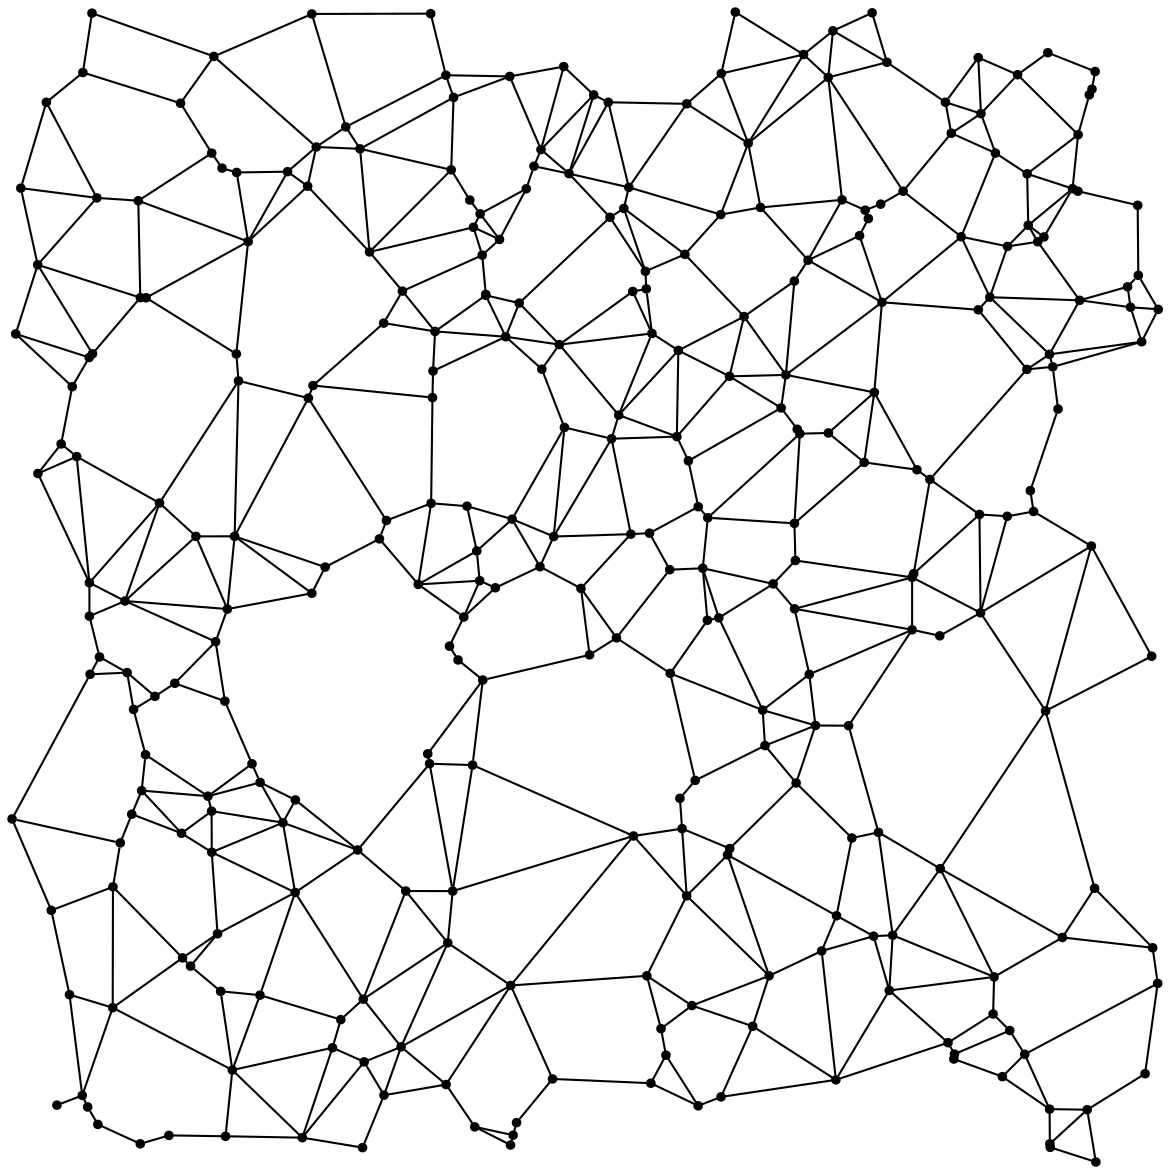 graph {
	graph [layout=nop, splines=line, bb="0.16,-0.03,552.94,554.57"];
	node [label="", shape=point, height=0.05, width=0.05];
	edge [len=1.00];
0--4; 0--78; 0--139; 0--200; 0--290; 1--65; 1--253; 1--279; 1--281; 2--21; 2--118; 2--120;
2--130; 3--38; 3--56; 3--187; 4--78; 4--283; 4--290; 5--249; 5--271; 6--49; 6--273; 6--286;
7--108; 7--164; 7--191; 7--270; 8--72; 8--81; 8--85; 9--116; 9--154; 9--162; 9--226; 10--78;
10--166; 10--169; 10--188; 10--200; 10--204; 11--13; 11--44; 11--61; 11--82; 11--127; 11--247; 12--16;
12--51; 12--261; 13--44; 13--73; 13--127; 14--195; 14--224; 15--28; 15--47; 15--108; 15--191; 15--199;
16--51; 16--71; 16--152; 17--64; 17--220; 17--234; 18--102; 18--106; 18--209; 19--25; 19--48; 19--214;
19--277; 20--88; 20--105; 20--207; 20--223; 21--87; 21--132; 21--134; 21--238; 21--265; 22--81; 22--135;
22--137; 22--295; 23--100; 23--124; 23--218; 24--62; 24--126; 24--176; 24--178; 25--214; 25--226; 25--297;
26--235; 26--253; 26--262; 26--293; 27--111; 27--182; 27--202; 27--262; 27--283; 28--39; 28--128; 28--199;
29--125; 29--227; 29--282; 30--109; 30--146; 30--267; 31--37; 31--66; 31--72; 31--95; 31--210; 32--229;
32--249; 32--271; 32--278; 33--38; 33--59; 33--183; 33--213; 34--45; 34--58; 34--185; 35--90; 35--129;
35--274; 36--155; 36--246; 36--247; 36--286; 37--72; 37--95; 37--99; 38--59; 38--187; 38--292; 39--45;
39--108; 39--128; 39--158; 40--94; 40--155; 40--251; 41--86; 41--252; 41--265; 41--287; 42--56; 42--135;
42--210; 43--141; 43--177; 43--215; 43--291; 44--73; 44--175; 44--222; 45--140; 45--158; 46--62; 46--174;
47--113; 47--133; 47--191; 47--207; 48--110; 48--226; 48--254; 48--277; 49--74; 49--149; 49--273; 49--286;
50--53; 50--67; 50--169; 50--254; 51--188; 52--84; 52--180; 52--242; 52--243; 52--258; 52--266; 53--78;
53--169; 54--161; 54--224; 54--232; 55--76; 55--175; 55--222; 55--237; 56--210; 57--96; 57--164; 57--168;
57--241; 58--176; 59--137; 60--148; 60--184; 61--82; 61--127; 61--250; 61--272; 62--97; 62--126; 63--102;
63--172; 63--173; 63--189; 64--67; 64--220; 64--244; 64--275; 65--68; 65--262; 66--75; 66--95; 67--220;
68--179; 68--182; 69--98; 69--101; 70--121; 70--145; 70--151; 71--136; 71--152; 71--188; 71--197; 72--85;
72--99; 72--210; 73--132; 73--269; 74--76; 74--114; 74--149; 74--298; 75--95; 75--296; 76--114; 76--143;
76--244; 77--79; 77--225; 77--240; 78--231; 79--203; 79--232; 79--240; 80--142; 80--245; 80--271; 80--278;
81--295; 82--285; 83--268; 84--113; 84--157; 84--180; 84--207; 84--243; 85--99; 85--112; 85--194; 86--92;
86--217; 86--287; 87--134; 87--252; 87--259; 88--105; 88--205; 88--264; 89--107; 89--117; 89--192; 89--287;
90--212; 90--268; 91--155; 91--165; 91--286; 92--107; 92--116; 92--160; 93--95; 93--216; 93--233; 93--299;
94--225; 94--299; 95--216; 96--133; 96--191; 97--261; 98--294; 99--194; 99--216; 100--170; 100--218; 100--256;
101--153; 102--106; 102--193; 103--166; 103--188; 104--173; 104--198; 105--147; 105--207; 105--243; 106--193; 107--148;
107--160; 108--270; 109--146; 109--157; 110--154; 110--159; 110--217; 110--226; 111--202; 111--283; 111--288; 112--131;
112--194; 113--199; 113--267; 114--244; 114--289; 114--298; 115--120; 115--260; 115--275; 116--154; 116--160; 116--162;
117--252; 117--287; 118--120; 118--132; 118--175; 119--190; 119--211; 120--143; 120--275; 121--172; 121--193; 122--238;
122--269; 123--235; 123--241; 123--255; 124--186; 124--239; 125--180; 125--227; 126--174; 127--250; 128--146; 129--212;
129--218; 129--284; 130--163; 130--260; 131--151; 131--194; 132--175; 132--238; 132--269; 133--207; 133--255; 134--238;
134--259; 135--137; 136--152; 136--158; 136--197; 136--270; 138--189; 138--216; 138--276; 139--168; 139--197; 140--152;
140--185; 141--246; 142--173; 142--209; 143--244; 144--214; 144--263; 144--297; 145--151; 145--193; 147--205; 147--243;
147--266; 149--279; 149--286; 149--298; 150--228; 150--277; 152--158; 153--268; 154--217; 155--246; 155--251; 155--286;
156--160; 156--263; 157--282; 158--270; 159--254; 159--275; 160--162; 161--240; 161--253; 161--281; 163--265; 164--197;
165--240; 165--279; 165--281; 166--188; 166--208; 167--177; 167--211; 167--229; 167--248; 167--291; 168--241; 168--288;
168--290; 169--204; 170--213; 170--256; 170--280; 170--292; 171--201; 171--221; 171--239; 171--242; 172--193; 172--276;
176--178; 177--230; 177--251; 178--185; 178--261; 179--289; 179--298; 180--258; 181--187; 181--205; 181--280; 182--234;
182--257; 183--213; 183--284; 184--192; 186--221; 186--239; 186--256; 187--280; 189--198; 189--236; 189--248; 189--276;
190--215; 190--285; 190--291; 195--223; 196--234; 196--289; 198--236; 199--267; 201--219; 201--239; 201--242; 201--294;
202--235; 203--224; 203--225; 203--232; 203--296; 204--208; 205--256; 205--280; 206--211; 206--229; 206--249; 206--272;
208--228; 209--245; 211--229; 212--218; 212--239; 212--268; 213--292; 215--285; 215--291; 217--265; 217--275; 219--258;
220--257; 221--266; 222--237; 222--247; 223--264; 223--293; 224--232; 225--233; 226--297; 229--278; 230--251; 230--299;
231--257; 231--283; 233--296; 234--257; 235--288; 236--248; 236--278; 237--247; 237--273; 238--269; 239--294; 240--281;
241--288; 242--258; 243--266; 244--275; 244--289; 246--251; 248--278; 249--272; 250--272; 252--287; 253--293; 254--277;
256--266; 256--280; 274--284; 274--295; 279--281; 279--298; 280--292; 288--290;

0 [pos="433.490947,256.747363"];
1 [pos="298.467232,302.649173"];
2 [pos="399.850651,463.121764"];
3 [pos="116.632740,192.427955"];
4 [pos="377.071856,266.818182"];
5 [pos="202.412890,552.500873"];
6 [pos="299.399106,419.139031"];
7 [pos="397.215880,119.483361"];
8 [pos="38.613575,263.287802"];
9 [pos="493.782293,443.012981"];
10 [pos="466.342871,264.918548"];
11 [pos="268.805230,475.696031"];
12 [pos="548.952011,104.109156"];
13 [pos="287.679003,509.957880"];
14 [pos="211.431483,248.887613"];
15 [pos="364.850152,90.666171"];
16 [pos="505.634975,109.061126"];
17 [pos="393.315344,351.229367"];
18 [pos="17.926631,509.948085"];
19 [pos="543.657323,394.998487"];
20 [pos="222.510008,191.813955"];
21 [pos="393.243101,521.909114"];
22 [pos="56.696727,236.202723"];
23 [pos="87.136217,95.310302"];
24 [pos="499.490525,26.662252"];
25 [pos="538.323283,411.577137"];
26 [pos="291.580800,252.872254"];
27 [pos="333.016910,286.276552"];
28 [pos="356.981410,66.439654"];
29 [pos="241.978174,14.156635"];
30 [pos="315.327267,52.572067"];
31 [pos="104.822806,266.705983"];
32 [pos="161.633193,498.138150"];
33 [pos="63.679092,179.559824"];
34 [pos="453.829976,53.080157"];
35 [pos="20.302053,122.083726"];
36 [pos="244.894111,413.545154"];
37 [pos="89.736582,301.590838"];
38 [pos="95.491618,176.872799"];
39 [pos="396.901140,40.725884"];
40 [pos="203.535050,380.968164"];
41 [pos="452.303021,495.115850"];
42 [pos="79.584160,231.063672"];
43 [pos="227.136144,436.565570"];
44 [pos="297.503326,469.114317"];
45 [pos="450.722205,58.574334"];
46 [pos="521.686385,1.288752"];
47 [pos="325.280317,129.063319"];
48 [pos="499.426903,388.959410"];
49 [pos="308.623143,399.000620"];
50 [pos="442.039566,328.925196"];
51 [pos="521.084346,132.677419"];
52 [pos="188.214091,56.564669"];
53 [pos="434.268258,283.705710"];
54 [pos="233.437468,276.913139"];
55 [pos="324.431594,436.972518"];
56 [pos="103.625045,222.478356"];
57 [pos="377.832110,183.209205"];
58 [pos="453.542028,50.711995"];
59 [pos="65.518517,196.789095"];
60 [pos="519.826312,516.240721"];
61 [pos="255.363429,487.256438"];
62 [pos="517.529474,26.387488"];
63 [pos="62.063499,462.700118"];
64 [pos="415.346897,370.686642"];
65 [pos="307.444480,303.130205"];
66 [pos="145.355580,274.272567"];
67 [pos="435.807624,333.569671"];
68 [pos="330.837236,315.819623"];
69 [pos="63.019122,10.018445"];
70 [pos="38.476504,387.450716"];
71 [pos="446.990963,142.101549"];
72 [pos="55.672813,270.566814"];
73 [pos="325.310754,509.214841"];
74 [pos="321.278809,390.829271"];
75 [pos="151.747677,286.848863"];
76 [pos="352.813734,407.111106"];
77 [pos="219.849042,316.086949"];
78 [pos="433.498593,281.912541"];
79 [pos="224.530808,294.589232"];
80 [pos="98.342925,531.975288"];
81 [pos="43.463178,243.698504"];
82 [pos="251.991596,479.270802"];
83 [pos="23.011917,28.572574"];
84 [pos="240.834167,86.031039"];
85 [pos="38.591020,279.310671"];
86 [pos="473.481755,485.581983"];
87 [pos="421.412220,529.154568"];
88 [pos="201.892539,192.466716"];
89 [pos="484.113150,523.171348"];
90 [pos="29.039728,81.604568"];
91 [pos="255.763953,381.853462"];
92 [pos="488.715674,475.612995"];
93 [pos="143.684153,367.958008"];
94 [pos="203.269278,368.214961"];
95 [pos="108.290982,301.612202"];
96 [pos="345.933990,151.754160"];
97 [pos="545.310707,43.669328"];
98 [pos="76.768704,14.066365"];
99 [pos="72.241902,317.602871"];
100 [pos="100.097404,110.832922"];
101 [pos="42.657284,19.322901"];
102 [pos="42.158646,464.069504"];
103 [pos="548.477469,244.051185"];
104 [pos="102.279962,478.334360"];
105 [pos="212.966275,131.319690"];
106 [pos="5.682670,468.730228"];
107 [pos="513.173152,494.398343"];
108 [pos="390.086964,102.601047"];
109 [pos="308.100093,39.099983"];
110 [pos="470.816007,416.391075"];
111 [pos="340.712186,262.493739"];
112 [pos="13.888977,331.766634"];
113 [pos="306.163068,90.657680"];
114 [pos="345.832999,378.404970"];
115 [pos="408.260552,445.930403"];
116 [pos="489.237892,450.917835"];
117 [pos="465.253303,531.396538"];
118 [pos="360.731081,459.474514"];
119 [pos="221.191465,463.011043"];
120 [pos="383.552615,434.157740"];
121 [pos="40.074474,389.235285"];
122 [pos="348.631709,553.247626"];
123 [pos="329.377370,184.462414"];
124 [pos="101.592414,83.221204"];
125 [pos="223.562397,18.152163"];
126 [pos="499.612280,10.018324"];
127 [pos="280.645903,513.501256"];
128 [pos="341.784958,32.552711"];
129 [pos="49.902678,133.361698"];
130 [pos="410.957681,458.163230"];
131 [pos="25.035843,345.939315"];
132 [pos="354.824806,490.289146"];
133 [pos="323.079594,161.299628"];
134 [pos="395.507401,544.271059"];
135 [pos="70.054412,224.803758"];
136 [pos="424.172541,110.128886"];
137 [pos="59.782784,218.547991"];
138 [pos="109.120254,389.160154"];
139 [pos="403.010406,210.712669"];
140 [pos="472.381358,72.316544"];
141 [pos="228.864832,417.737379"];
142 [pos="82.334869,509.510735"];
143 [pos="376.982377,424.119827"];
144 [pos="542.063446,426.885055"];
145 [pos="3.225267,398.764869"];
146 [pos="330.792025,28.261109"];
147 [pos="190.447925,131.360573"];
148 [pos="518.550256,513.527519"];
149 [pos="292.660201,359.801399"];
150 [pos="503.542320,362.714614"];
151 [pos="30.348898,373.458602"];
152 [pos="472.843500,90.131682"];
153 [pos="37.750334,27.707496"];
154 [pos="479.291835,440.760740"];
155 [pos="238.420165,397.416935"];
156 [pos="513.077284,467.284997"];
157 [pos="260.898055,41.155895"];
158 [pos="422.539473,83.624173"];
159 [pos="465.275722,410.346661"];
160 [pos="510.509228,468.500989"];
161 [pos="254.855271,287.044995"];
162 [pos="496.762098,445.303196"];
163 [pos="418.405568,461.056096"];
164 [pos="404.574457,156.809511"];
165 [pos="266.601236,353.860518"];
166 [pos="519.524124,296.950133"];
167 [pos="173.062861,438.111366"];
168 [pos="387.081815,210.813196"];
169 [pos="465.818862,312.117392"];
170 [pos="97.317677,149.982769"];
171 [pos="155.278068,56.138703"];
172 [pos="63.011507,416.176123"];
173 [pos="97.294598,485.550981"];
174 [pos="499.800297,8.314061"];
175 [pos="341.641383,456.053266"];
176 [pos="476.815050,42.240396"];
177 [pos="188.842002,419.320890"];
178 [pos="487.543592,52.991312"];
179 [pos="326.120727,337.861790"];
180 [pos="209.800822,38.465704"];
181 [pos="137.466050,175.068688"];
182 [pos="335.415837,310.528911"];
183 [pos="58.923796,168.241394"];
184 [pos="521.342107,524.742658"];
185 [pos="480.358785,64.403526"];
186 [pos="120.469168,81.380595"];
187 [pos="120.542229,183.480676"];
188 [pos="497.556718,217.836827"];
189 [pos="114.775398,443.100756"];
190 [pos="226.150888,456.416781"];
191 [pos="344.897764,148.709679"];
192 [pos="498.657177,533.739766"];
193 [pos="13.774310,431.944510"];
194 [pos="32.474819,339.895037"];
195 [pos="215.550042,242.275641"];
196 [pos="378.360741,353.016092"];
197 [pos="417.344330,159.520319"];
198 [pos="109.288744,476.268125"];
199 [pos="327.761713,76.374593"];
200 [pos="446.754525,253.864240"];
201 [pos="140.778118,12.967434"];
202 [pos="335.244835,261.320347"];
203 [pos="196.448110,278.545295"];
204 [pos="479.157174,311.223508"];
205 [pos="167.389792,151.051803"];
206 [pos="213.384030,512.287556"];
207 [pos="299.761483,157.784948"];
208 [pos="491.771064,313.535793"];
209 [pos="35.473200,524.245883"];
210 [pos="99.174571,251.023242"];
211 [pos="212.265266,477.535312"];
212 [pos="49.783074,75.353337"];
213 [pos="82.799373,159.071818"];
214 [pos="551.621462,410.561086"];
215 [pos="235.446411,444.119728"];
216 [pos="110.169068,376.224529"];
217 [pos="457.087162,445.413903"];
218 [pos="83.288618,99.279014"];
219 [pos="169.702938,8.189533"];
220 [pos="410.502522,337.092731"];
221 [pos="159.241337,69.630293"];
222 [pos="295.124028,459.002819"];
223 [pos="227.415242,232.638834"];
224 [pos="218.282353,262.888442"];
225 [pos="202.628458,317.456925"];
226 [pos="513.911683,414.893724"];
227 [pos="240.735978,9.438499"];
228 [pos="490.247060,323.535352"];
229 [pos="168.510317,487.612264"];
230 [pos="179.840179,403.956728"];
231 [pos="377.475733,290.009247"];
232 [pos="225.924999,280.306637"];
233 [pos="181.166891,309.213617"];
234 [pos="379.585651,350.869830"];
235 [pos="317.403150,235.831914"];
236 [pos="133.706302,476.644487"];
237 [pos="305.462207,428.830330"];
238 [pos="381.391047,532.877449"];
239 [pos="107.212905,45.417142"];
240 [pos="241.509632,309.841363"];
241 [pos="362.874067,201.165056"];
242 [pos="170.478829,49.353787"];
243 [pos="210.603555,106.469630"];
244 [pos="372.889138,379.113872"];
245 [pos="39.825636,552.729318"];
246 [pos="228.814342,417.301369"];
247 [pos="288.482306,454.739340"];
248 [pos="143.351747,469.649197"];
249 [pos="209.696699,522.937398"];
250 [pos="266.262769,527.099849"];
251 [pos="204.513053,399.969070"];
252 [pos="449.488076,509.975261"];
253 [pos="274.543142,276.622865"];
254 [pos="488.596451,381.756047"];
255 [pos="322.040007,175.849825"];
256 [pos="137.341152,130.657815"];
257 [pos="377.014881,307.819980"];
258 [pos="180.011602,33.362178"];
259 [pos="414.289611,552.900741"];
260 [pos="412.476050,454.115246"];
261 [pos="551.373800,87.034133"];
262 [pos="317.160357,285.599847"];
263 [pos="541.773474,460.512104"];
264 [pos="200.992786,197.213914"];
265 [pos="429.193243,467.255555"];
266 [pos="170.057504,79.450037"];
267 [pos="312.968366,65.289322"];
268 [pos="35.169040,33.255250"];
269 [pos="341.912187,523.765491"];
270 [pos="415.011297,109.695935"];
271 [pos="145.359057,552.352449"];
272 [pos="240.353751,522.373938"];
273 [pos="305.916171,420.365353"];
274 [pos="1.479858,165.949523"];
275 [pos="419.009835,413.955908"];
276 [pos="65.808511,416.127376"];
277 [pos="500.990042,382.968868"];
278 [pos="147.470965,488.507257"];
279 [pos="289.224713,348.463751"];
280 [pos="131.464913,164.161697"];
281 [pos="261.463047,301.522417"];
282 [pos="243.611735,20.175154"];
283 [pos="366.811738,278.780775"];
284 [pos="53.430404,154.467666"];
285 [pos="248.290007,468.441701"];
286 [pos="264.163601,393.649064"];
287 [pos="466.537891,504.517352"];
288 [pos="361.766744,218.197804"];
289 [pos="370.626447,363.246602"];
290 [pos="384.147327,235.380023"];
291 [pos="222.946252,449.955838"];
292 [pos="97.251140,169.680035"];
293 [pos="278.668447,244.722105"];
294 [pos="103.931034,13.636901"];
295 [pos="38.929597,235.395946"];
296 [pos="177.798599,300.392644"];
297 [pos="536.918363,421.410334"];
298 [pos="320.567798,349.473842"];
299 [pos="145.934850,373.998203"];
}
